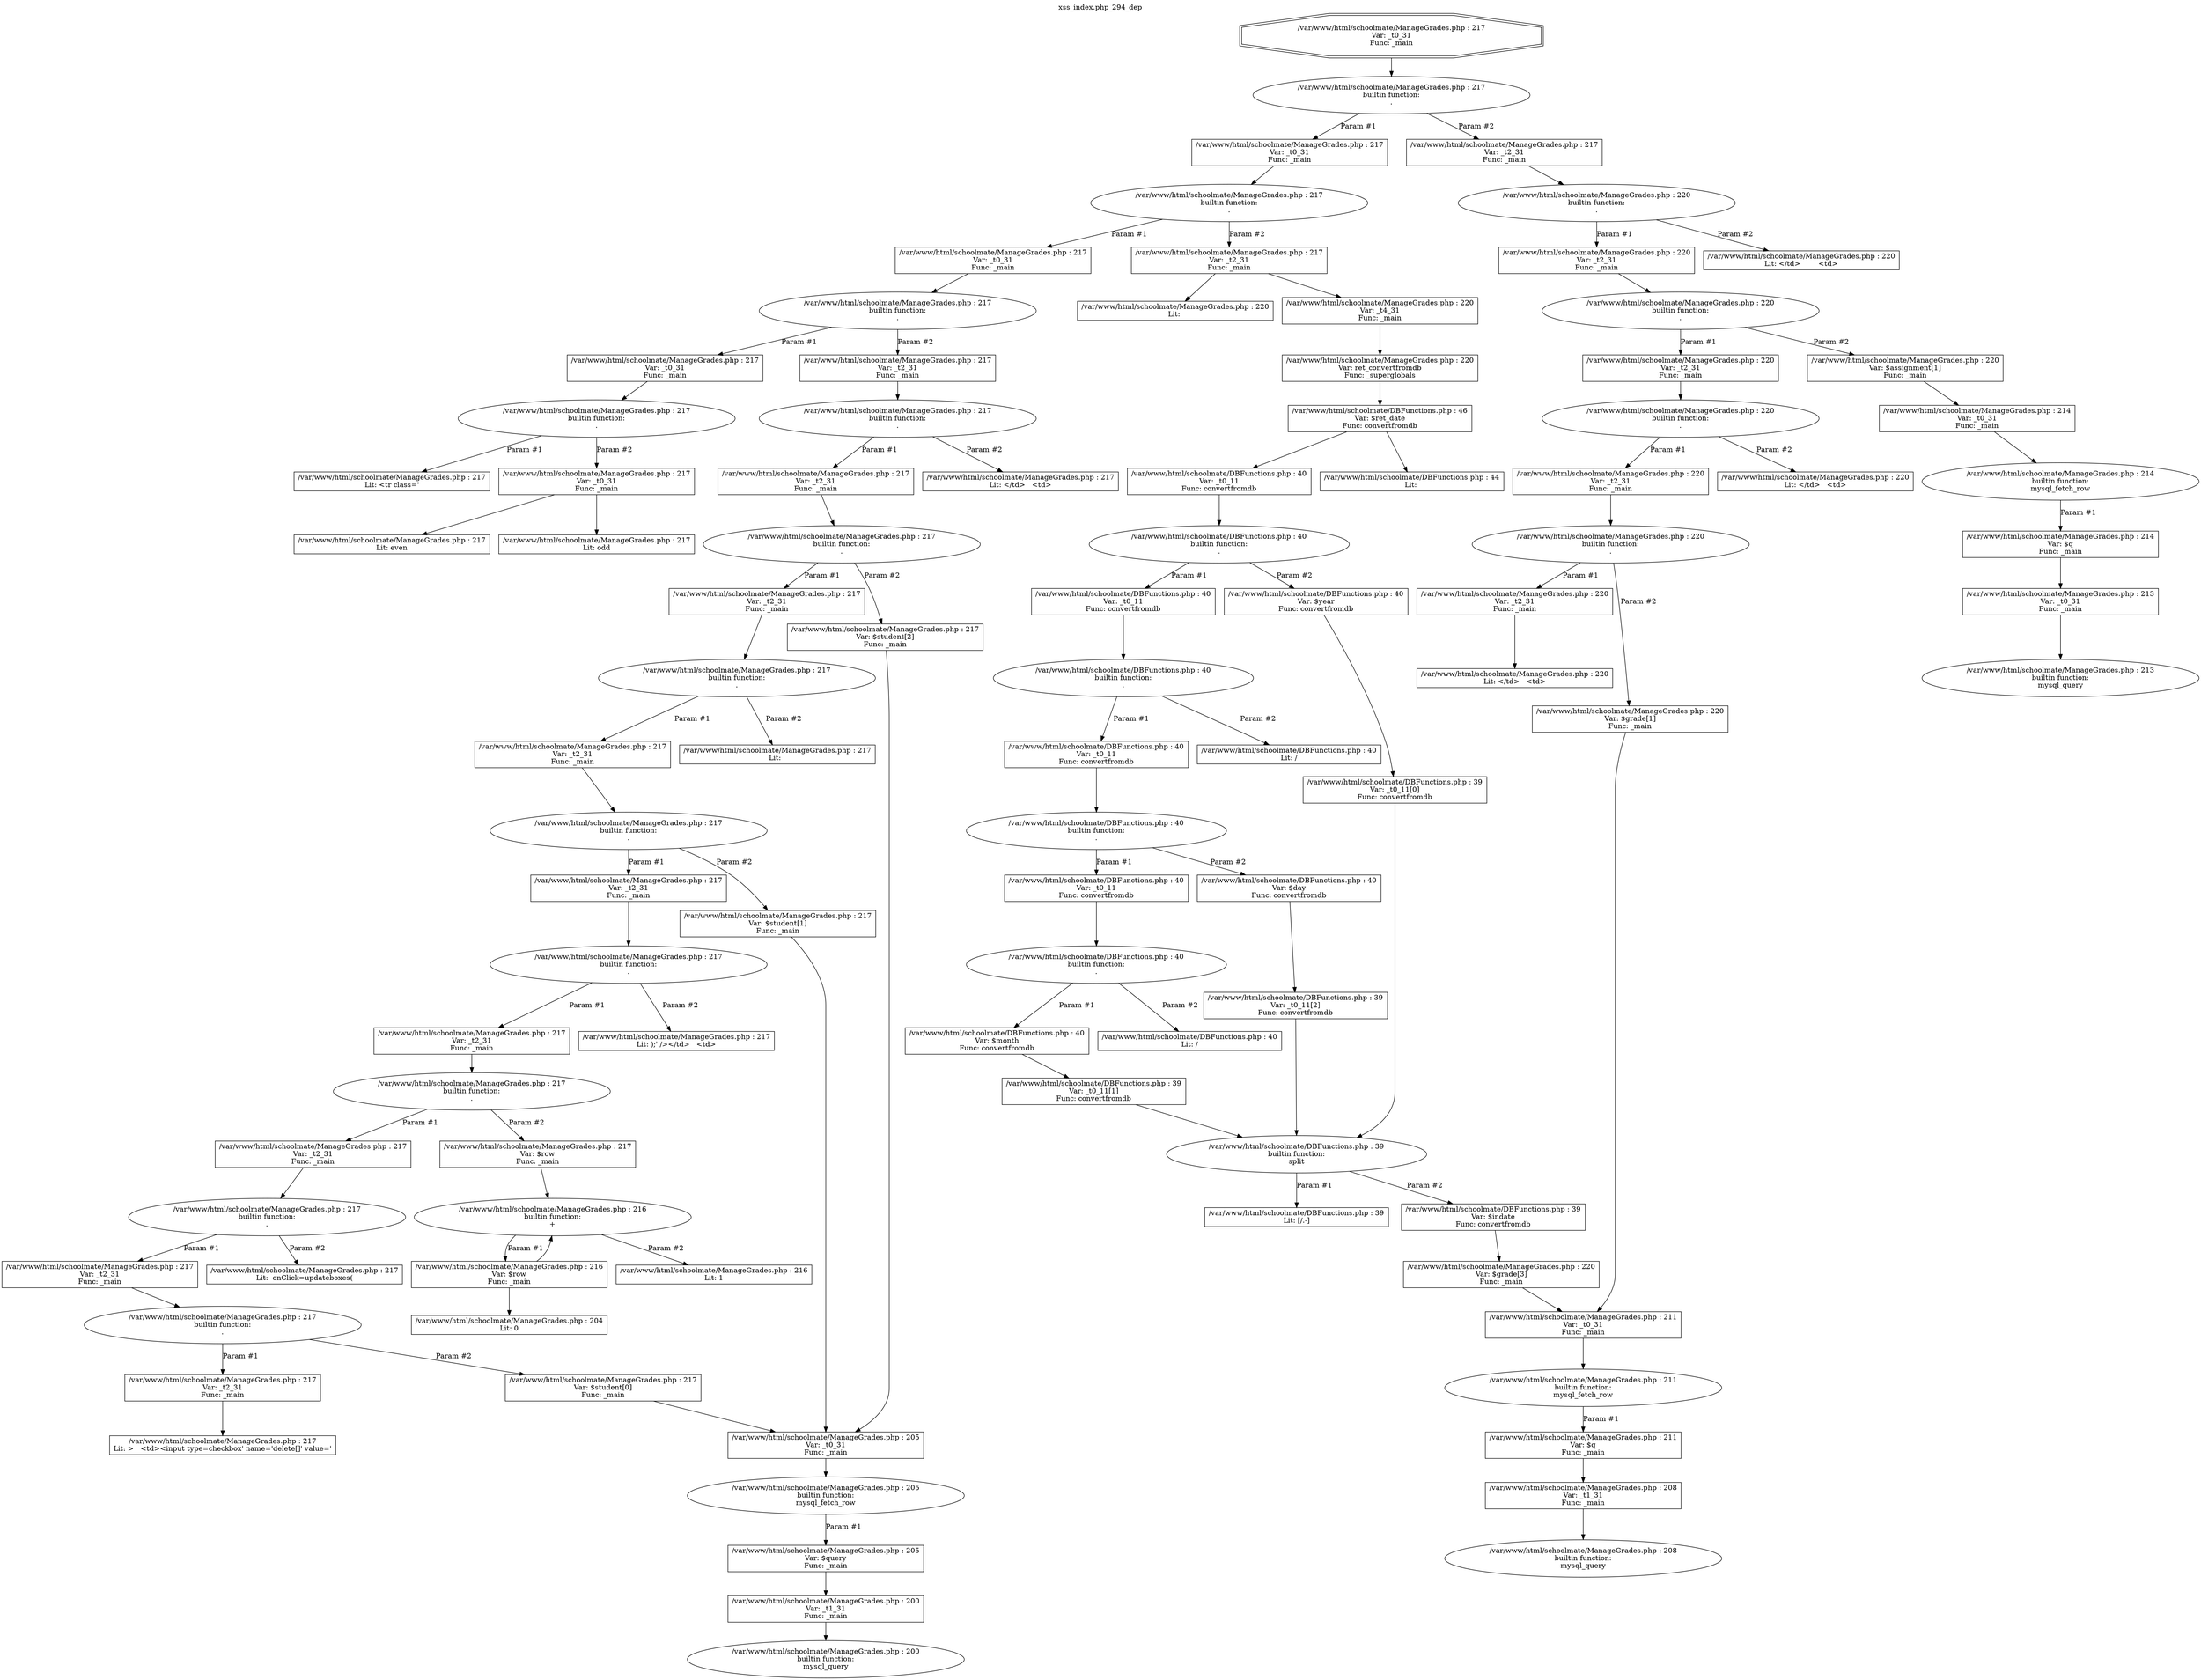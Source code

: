 digraph cfg {
  label="xss_index.php_294_dep";
  labelloc=t;
  n1 [shape=doubleoctagon, label="/var/www/html/schoolmate/ManageGrades.php : 217\nVar: _t0_31\nFunc: _main\n"];
  n2 [shape=ellipse, label="/var/www/html/schoolmate/ManageGrades.php : 217\nbuiltin function:\n.\n"];
  n3 [shape=box, label="/var/www/html/schoolmate/ManageGrades.php : 217\nVar: _t0_31\nFunc: _main\n"];
  n4 [shape=ellipse, label="/var/www/html/schoolmate/ManageGrades.php : 217\nbuiltin function:\n.\n"];
  n5 [shape=box, label="/var/www/html/schoolmate/ManageGrades.php : 217\nVar: _t0_31\nFunc: _main\n"];
  n6 [shape=ellipse, label="/var/www/html/schoolmate/ManageGrades.php : 217\nbuiltin function:\n.\n"];
  n7 [shape=box, label="/var/www/html/schoolmate/ManageGrades.php : 217\nVar: _t0_31\nFunc: _main\n"];
  n8 [shape=ellipse, label="/var/www/html/schoolmate/ManageGrades.php : 217\nbuiltin function:\n.\n"];
  n9 [shape=box, label="/var/www/html/schoolmate/ManageGrades.php : 217\nLit: <tr class='\n"];
  n10 [shape=box, label="/var/www/html/schoolmate/ManageGrades.php : 217\nVar: _t0_31\nFunc: _main\n"];
  n11 [shape=box, label="/var/www/html/schoolmate/ManageGrades.php : 217\nLit: even\n"];
  n12 [shape=box, label="/var/www/html/schoolmate/ManageGrades.php : 217\nLit: odd\n"];
  n13 [shape=box, label="/var/www/html/schoolmate/ManageGrades.php : 217\nVar: _t2_31\nFunc: _main\n"];
  n14 [shape=ellipse, label="/var/www/html/schoolmate/ManageGrades.php : 217\nbuiltin function:\n.\n"];
  n15 [shape=box, label="/var/www/html/schoolmate/ManageGrades.php : 217\nVar: _t2_31\nFunc: _main\n"];
  n16 [shape=ellipse, label="/var/www/html/schoolmate/ManageGrades.php : 217\nbuiltin function:\n.\n"];
  n17 [shape=box, label="/var/www/html/schoolmate/ManageGrades.php : 217\nVar: _t2_31\nFunc: _main\n"];
  n18 [shape=ellipse, label="/var/www/html/schoolmate/ManageGrades.php : 217\nbuiltin function:\n.\n"];
  n19 [shape=box, label="/var/www/html/schoolmate/ManageGrades.php : 217\nVar: _t2_31\nFunc: _main\n"];
  n20 [shape=ellipse, label="/var/www/html/schoolmate/ManageGrades.php : 217\nbuiltin function:\n.\n"];
  n21 [shape=box, label="/var/www/html/schoolmate/ManageGrades.php : 217\nVar: _t2_31\nFunc: _main\n"];
  n22 [shape=ellipse, label="/var/www/html/schoolmate/ManageGrades.php : 217\nbuiltin function:\n.\n"];
  n23 [shape=box, label="/var/www/html/schoolmate/ManageGrades.php : 217\nVar: _t2_31\nFunc: _main\n"];
  n24 [shape=ellipse, label="/var/www/html/schoolmate/ManageGrades.php : 217\nbuiltin function:\n.\n"];
  n25 [shape=box, label="/var/www/html/schoolmate/ManageGrades.php : 217\nVar: _t2_31\nFunc: _main\n"];
  n26 [shape=ellipse, label="/var/www/html/schoolmate/ManageGrades.php : 217\nbuiltin function:\n.\n"];
  n27 [shape=box, label="/var/www/html/schoolmate/ManageGrades.php : 217\nVar: _t2_31\nFunc: _main\n"];
  n28 [shape=ellipse, label="/var/www/html/schoolmate/ManageGrades.php : 217\nbuiltin function:\n.\n"];
  n29 [shape=box, label="/var/www/html/schoolmate/ManageGrades.php : 217\nVar: _t2_31\nFunc: _main\n"];
  n30 [shape=box, label="/var/www/html/schoolmate/ManageGrades.php : 217\nLit: >   <td><input type=checkbox' name='delete[]' value='\n"];
  n31 [shape=box, label="/var/www/html/schoolmate/ManageGrades.php : 217\nVar: $student[0]\nFunc: _main\n"];
  n32 [shape=box, label="/var/www/html/schoolmate/ManageGrades.php : 205\nVar: _t0_31\nFunc: _main\n"];
  n33 [shape=ellipse, label="/var/www/html/schoolmate/ManageGrades.php : 205\nbuiltin function:\nmysql_fetch_row\n"];
  n34 [shape=box, label="/var/www/html/schoolmate/ManageGrades.php : 205\nVar: $query\nFunc: _main\n"];
  n35 [shape=box, label="/var/www/html/schoolmate/ManageGrades.php : 200\nVar: _t1_31\nFunc: _main\n"];
  n36 [shape=ellipse, label="/var/www/html/schoolmate/ManageGrades.php : 200\nbuiltin function:\nmysql_query\n"];
  n37 [shape=box, label="/var/www/html/schoolmate/ManageGrades.php : 217\nLit:  onClick=updateboxes(\n"];
  n38 [shape=box, label="/var/www/html/schoolmate/ManageGrades.php : 217\nVar: $row\nFunc: _main\n"];
  n39 [shape=ellipse, label="/var/www/html/schoolmate/ManageGrades.php : 216\nbuiltin function:\n+\n"];
  n40 [shape=box, label="/var/www/html/schoolmate/ManageGrades.php : 216\nVar: $row\nFunc: _main\n"];
  n41 [shape=box, label="/var/www/html/schoolmate/ManageGrades.php : 204\nLit: 0\n"];
  n42 [shape=box, label="/var/www/html/schoolmate/ManageGrades.php : 216\nLit: 1\n"];
  n43 [shape=box, label="/var/www/html/schoolmate/ManageGrades.php : 217\nLit: );' /></td>   <td>\n"];
  n44 [shape=box, label="/var/www/html/schoolmate/ManageGrades.php : 217\nVar: $student[1]\nFunc: _main\n"];
  n45 [shape=box, label="/var/www/html/schoolmate/ManageGrades.php : 217\nLit:  \n"];
  n46 [shape=box, label="/var/www/html/schoolmate/ManageGrades.php : 217\nVar: $student[2]\nFunc: _main\n"];
  n47 [shape=box, label="/var/www/html/schoolmate/ManageGrades.php : 217\nLit: </td>   <td>\n"];
  n48 [shape=box, label="/var/www/html/schoolmate/ManageGrades.php : 217\nVar: _t2_31\nFunc: _main\n"];
  n49 [shape=box, label="/var/www/html/schoolmate/ManageGrades.php : 220\nLit: \n"];
  n50 [shape=box, label="/var/www/html/schoolmate/ManageGrades.php : 220\nVar: _t4_31\nFunc: _main\n"];
  n51 [shape=box, label="/var/www/html/schoolmate/ManageGrades.php : 220\nVar: ret_convertfromdb\nFunc: _superglobals\n"];
  n52 [shape=box, label="/var/www/html/schoolmate/DBFunctions.php : 46\nVar: $ret_date\nFunc: convertfromdb\n"];
  n53 [shape=box, label="/var/www/html/schoolmate/DBFunctions.php : 40\nVar: _t0_11\nFunc: convertfromdb\n"];
  n54 [shape=ellipse, label="/var/www/html/schoolmate/DBFunctions.php : 40\nbuiltin function:\n.\n"];
  n55 [shape=box, label="/var/www/html/schoolmate/DBFunctions.php : 40\nVar: _t0_11\nFunc: convertfromdb\n"];
  n56 [shape=ellipse, label="/var/www/html/schoolmate/DBFunctions.php : 40\nbuiltin function:\n.\n"];
  n57 [shape=box, label="/var/www/html/schoolmate/DBFunctions.php : 40\nVar: _t0_11\nFunc: convertfromdb\n"];
  n58 [shape=ellipse, label="/var/www/html/schoolmate/DBFunctions.php : 40\nbuiltin function:\n.\n"];
  n59 [shape=box, label="/var/www/html/schoolmate/DBFunctions.php : 40\nVar: _t0_11\nFunc: convertfromdb\n"];
  n60 [shape=ellipse, label="/var/www/html/schoolmate/DBFunctions.php : 40\nbuiltin function:\n.\n"];
  n61 [shape=box, label="/var/www/html/schoolmate/DBFunctions.php : 40\nVar: $month\nFunc: convertfromdb\n"];
  n62 [shape=box, label="/var/www/html/schoolmate/DBFunctions.php : 39\nVar: _t0_11[1]\nFunc: convertfromdb\n"];
  n63 [shape=ellipse, label="/var/www/html/schoolmate/DBFunctions.php : 39\nbuiltin function:\nsplit\n"];
  n64 [shape=box, label="/var/www/html/schoolmate/DBFunctions.php : 39\nLit: [/.-]\n"];
  n65 [shape=box, label="/var/www/html/schoolmate/DBFunctions.php : 39\nVar: $indate\nFunc: convertfromdb\n"];
  n66 [shape=box, label="/var/www/html/schoolmate/ManageGrades.php : 220\nVar: $grade[3]\nFunc: _main\n"];
  n67 [shape=box, label="/var/www/html/schoolmate/ManageGrades.php : 211\nVar: _t0_31\nFunc: _main\n"];
  n68 [shape=ellipse, label="/var/www/html/schoolmate/ManageGrades.php : 211\nbuiltin function:\nmysql_fetch_row\n"];
  n69 [shape=box, label="/var/www/html/schoolmate/ManageGrades.php : 211\nVar: $q\nFunc: _main\n"];
  n70 [shape=box, label="/var/www/html/schoolmate/ManageGrades.php : 208\nVar: _t1_31\nFunc: _main\n"];
  n71 [shape=ellipse, label="/var/www/html/schoolmate/ManageGrades.php : 208\nbuiltin function:\nmysql_query\n"];
  n72 [shape=box, label="/var/www/html/schoolmate/DBFunctions.php : 40\nLit: /\n"];
  n73 [shape=box, label="/var/www/html/schoolmate/DBFunctions.php : 40\nVar: $day\nFunc: convertfromdb\n"];
  n74 [shape=box, label="/var/www/html/schoolmate/DBFunctions.php : 39\nVar: _t0_11[2]\nFunc: convertfromdb\n"];
  n75 [shape=box, label="/var/www/html/schoolmate/DBFunctions.php : 40\nLit: /\n"];
  n76 [shape=box, label="/var/www/html/schoolmate/DBFunctions.php : 40\nVar: $year\nFunc: convertfromdb\n"];
  n77 [shape=box, label="/var/www/html/schoolmate/DBFunctions.php : 39\nVar: _t0_11[0]\nFunc: convertfromdb\n"];
  n78 [shape=box, label="/var/www/html/schoolmate/DBFunctions.php : 44\nLit: \n"];
  n79 [shape=box, label="/var/www/html/schoolmate/ManageGrades.php : 217\nVar: _t2_31\nFunc: _main\n"];
  n80 [shape=ellipse, label="/var/www/html/schoolmate/ManageGrades.php : 220\nbuiltin function:\n.\n"];
  n81 [shape=box, label="/var/www/html/schoolmate/ManageGrades.php : 220\nVar: _t2_31\nFunc: _main\n"];
  n82 [shape=ellipse, label="/var/www/html/schoolmate/ManageGrades.php : 220\nbuiltin function:\n.\n"];
  n83 [shape=box, label="/var/www/html/schoolmate/ManageGrades.php : 220\nVar: _t2_31\nFunc: _main\n"];
  n84 [shape=ellipse, label="/var/www/html/schoolmate/ManageGrades.php : 220\nbuiltin function:\n.\n"];
  n85 [shape=box, label="/var/www/html/schoolmate/ManageGrades.php : 220\nVar: _t2_31\nFunc: _main\n"];
  n86 [shape=ellipse, label="/var/www/html/schoolmate/ManageGrades.php : 220\nbuiltin function:\n.\n"];
  n87 [shape=box, label="/var/www/html/schoolmate/ManageGrades.php : 220\nVar: _t2_31\nFunc: _main\n"];
  n88 [shape=box, label="/var/www/html/schoolmate/ManageGrades.php : 220\nLit: </td>   <td>\n"];
  n89 [shape=box, label="/var/www/html/schoolmate/ManageGrades.php : 220\nVar: $grade[1]\nFunc: _main\n"];
  n90 [shape=box, label="/var/www/html/schoolmate/ManageGrades.php : 220\nLit: </td>   <td>\n"];
  n91 [shape=box, label="/var/www/html/schoolmate/ManageGrades.php : 220\nVar: $assignment[1]\nFunc: _main\n"];
  n92 [shape=box, label="/var/www/html/schoolmate/ManageGrades.php : 214\nVar: _t0_31\nFunc: _main\n"];
  n93 [shape=ellipse, label="/var/www/html/schoolmate/ManageGrades.php : 214\nbuiltin function:\nmysql_fetch_row\n"];
  n94 [shape=box, label="/var/www/html/schoolmate/ManageGrades.php : 214\nVar: $q\nFunc: _main\n"];
  n95 [shape=box, label="/var/www/html/schoolmate/ManageGrades.php : 213\nVar: _t0_31\nFunc: _main\n"];
  n96 [shape=ellipse, label="/var/www/html/schoolmate/ManageGrades.php : 213\nbuiltin function:\nmysql_query\n"];
  n97 [shape=box, label="/var/www/html/schoolmate/ManageGrades.php : 220\nLit: </td>	<td>\n"];
  n1 -> n2;
  n3 -> n4;
  n5 -> n6;
  n7 -> n8;
  n8 -> n9[label="Param #1"];
  n8 -> n10[label="Param #2"];
  n10 -> n11;
  n10 -> n12;
  n6 -> n7[label="Param #1"];
  n6 -> n13[label="Param #2"];
  n13 -> n14;
  n15 -> n16;
  n17 -> n18;
  n19 -> n20;
  n21 -> n22;
  n23 -> n24;
  n25 -> n26;
  n27 -> n28;
  n29 -> n30;
  n28 -> n29[label="Param #1"];
  n28 -> n31[label="Param #2"];
  n32 -> n33;
  n35 -> n36;
  n34 -> n35;
  n33 -> n34[label="Param #1"];
  n31 -> n32;
  n26 -> n27[label="Param #1"];
  n26 -> n37[label="Param #2"];
  n24 -> n25[label="Param #1"];
  n24 -> n38[label="Param #2"];
  n38 -> n39;
  n40 -> n39;
  n40 -> n41;
  n39 -> n40[label="Param #1"];
  n39 -> n42[label="Param #2"];
  n22 -> n23[label="Param #1"];
  n22 -> n43[label="Param #2"];
  n20 -> n21[label="Param #1"];
  n20 -> n44[label="Param #2"];
  n44 -> n32;
  n18 -> n19[label="Param #1"];
  n18 -> n45[label="Param #2"];
  n16 -> n17[label="Param #1"];
  n16 -> n46[label="Param #2"];
  n46 -> n32;
  n14 -> n15[label="Param #1"];
  n14 -> n47[label="Param #2"];
  n4 -> n5[label="Param #1"];
  n4 -> n48[label="Param #2"];
  n48 -> n49;
  n48 -> n50;
  n53 -> n54;
  n55 -> n56;
  n57 -> n58;
  n59 -> n60;
  n62 -> n63;
  n63 -> n64[label="Param #1"];
  n63 -> n65[label="Param #2"];
  n67 -> n68;
  n70 -> n71;
  n69 -> n70;
  n68 -> n69[label="Param #1"];
  n66 -> n67;
  n65 -> n66;
  n61 -> n62;
  n60 -> n61[label="Param #1"];
  n60 -> n72[label="Param #2"];
  n58 -> n59[label="Param #1"];
  n58 -> n73[label="Param #2"];
  n74 -> n63;
  n73 -> n74;
  n56 -> n57[label="Param #1"];
  n56 -> n75[label="Param #2"];
  n54 -> n55[label="Param #1"];
  n54 -> n76[label="Param #2"];
  n77 -> n63;
  n76 -> n77;
  n52 -> n53;
  n52 -> n78;
  n51 -> n52;
  n50 -> n51;
  n2 -> n3[label="Param #1"];
  n2 -> n79[label="Param #2"];
  n79 -> n80;
  n81 -> n82;
  n83 -> n84;
  n85 -> n86;
  n87 -> n88;
  n86 -> n87[label="Param #1"];
  n86 -> n89[label="Param #2"];
  n89 -> n67;
  n84 -> n85[label="Param #1"];
  n84 -> n90[label="Param #2"];
  n82 -> n83[label="Param #1"];
  n82 -> n91[label="Param #2"];
  n92 -> n93;
  n95 -> n96;
  n94 -> n95;
  n93 -> n94[label="Param #1"];
  n91 -> n92;
  n80 -> n81[label="Param #1"];
  n80 -> n97[label="Param #2"];
}

